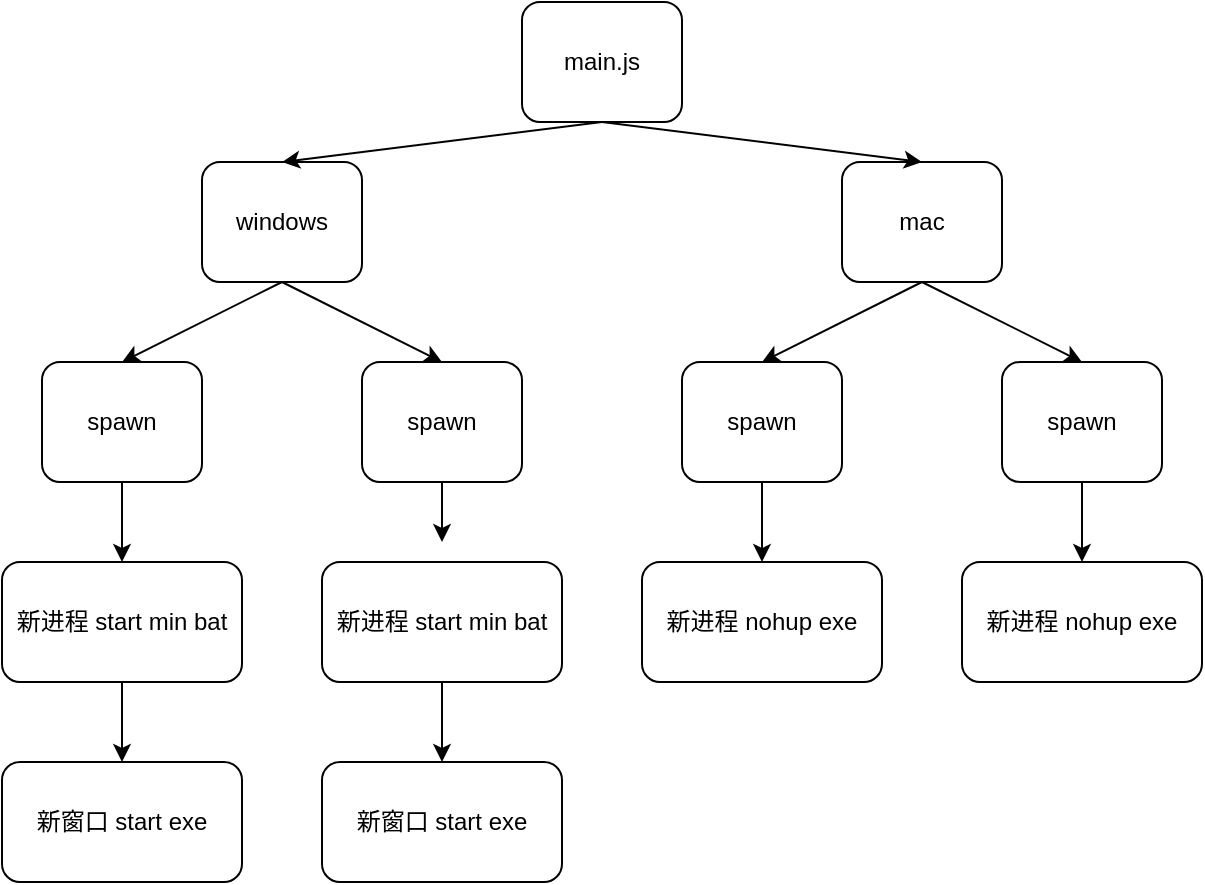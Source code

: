 <mxfile>
    <diagram id="5RWBcBZzTQWSLGtdabdd" name="Page-1">
        <mxGraphModel dx="5256" dy="568" grid="1" gridSize="10" guides="1" tooltips="1" connect="1" arrows="1" fold="1" page="1" pageScale="1" pageWidth="827" pageHeight="1169" math="0" shadow="0">
            <root>
                <mxCell id="0"/>
                <mxCell id="1" parent="0"/>
                <mxCell id="7UmhfNvI2700UzUcvCS3-1" style="edgeStyle=none;html=1;exitX=0.5;exitY=1;exitDx=0;exitDy=0;entryX=0.5;entryY=0;entryDx=0;entryDy=0;" edge="1" parent="1" source="7UmhfNvI2700UzUcvCS3-3" target="7UmhfNvI2700UzUcvCS3-15">
                    <mxGeometry relative="1" as="geometry"/>
                </mxCell>
                <mxCell id="7UmhfNvI2700UzUcvCS3-2" style="edgeStyle=none;html=1;exitX=0.5;exitY=1;exitDx=0;exitDy=0;entryX=0.5;entryY=0;entryDx=0;entryDy=0;" edge="1" parent="1" source="7UmhfNvI2700UzUcvCS3-3" target="7UmhfNvI2700UzUcvCS3-18">
                    <mxGeometry relative="1" as="geometry"/>
                </mxCell>
                <mxCell id="7UmhfNvI2700UzUcvCS3-3" value="mac" style="rounded=1;whiteSpace=wrap;html=1;" vertex="1" parent="1">
                    <mxGeometry x="-3601" y="160" width="80" height="60" as="geometry"/>
                </mxCell>
                <mxCell id="7UmhfNvI2700UzUcvCS3-4" style="edgeStyle=none;html=1;exitX=0.5;exitY=1;exitDx=0;exitDy=0;entryX=0.5;entryY=0;entryDx=0;entryDy=0;" edge="1" parent="1" source="7UmhfNvI2700UzUcvCS3-5" target="7UmhfNvI2700UzUcvCS3-7">
                    <mxGeometry relative="1" as="geometry"/>
                </mxCell>
                <mxCell id="7UmhfNvI2700UzUcvCS3-5" value="spawn" style="rounded=1;whiteSpace=wrap;html=1;" vertex="1" parent="1">
                    <mxGeometry x="-4001" y="260" width="80" height="60" as="geometry"/>
                </mxCell>
                <mxCell id="7UmhfNvI2700UzUcvCS3-6" style="edgeStyle=none;html=1;exitX=0.5;exitY=1;exitDx=0;exitDy=0;entryX=0.5;entryY=0;entryDx=0;entryDy=0;" edge="1" parent="1" source="7UmhfNvI2700UzUcvCS3-7" target="7UmhfNvI2700UzUcvCS3-10">
                    <mxGeometry relative="1" as="geometry"/>
                </mxCell>
                <mxCell id="7UmhfNvI2700UzUcvCS3-7" value="新进程 start min bat" style="rounded=1;whiteSpace=wrap;html=1;" vertex="1" parent="1">
                    <mxGeometry x="-4021" y="360" width="120" height="60" as="geometry"/>
                </mxCell>
                <mxCell id="7UmhfNvI2700UzUcvCS3-8" style="edgeStyle=none;html=1;exitX=0.5;exitY=1;exitDx=0;exitDy=0;" edge="1" parent="1" source="7UmhfNvI2700UzUcvCS3-9" target="7UmhfNvI2700UzUcvCS3-11">
                    <mxGeometry relative="1" as="geometry"/>
                </mxCell>
                <mxCell id="7UmhfNvI2700UzUcvCS3-9" value="新进程 start min bat" style="rounded=1;whiteSpace=wrap;html=1;" vertex="1" parent="1">
                    <mxGeometry x="-3861" y="360" width="120" height="60" as="geometry"/>
                </mxCell>
                <mxCell id="7UmhfNvI2700UzUcvCS3-10" value="新窗口 start exe" style="rounded=1;whiteSpace=wrap;html=1;" vertex="1" parent="1">
                    <mxGeometry x="-4021" y="460" width="120" height="60" as="geometry"/>
                </mxCell>
                <mxCell id="7UmhfNvI2700UzUcvCS3-11" value="新窗口 start exe" style="rounded=1;whiteSpace=wrap;html=1;" vertex="1" parent="1">
                    <mxGeometry x="-3861" y="460" width="120" height="60" as="geometry"/>
                </mxCell>
                <mxCell id="7UmhfNvI2700UzUcvCS3-12" style="edgeStyle=none;html=1;exitX=0.5;exitY=1;exitDx=0;exitDy=0;" edge="1" parent="1" source="7UmhfNvI2700UzUcvCS3-13">
                    <mxGeometry relative="1" as="geometry">
                        <mxPoint x="-3801.0" y="350" as="targetPoint"/>
                    </mxGeometry>
                </mxCell>
                <mxCell id="7UmhfNvI2700UzUcvCS3-13" value="spawn" style="rounded=1;whiteSpace=wrap;html=1;" vertex="1" parent="1">
                    <mxGeometry x="-3841" y="260" width="80" height="60" as="geometry"/>
                </mxCell>
                <mxCell id="7UmhfNvI2700UzUcvCS3-14" style="edgeStyle=none;html=1;exitX=0.5;exitY=1;exitDx=0;exitDy=0;entryX=0.5;entryY=0;entryDx=0;entryDy=0;" edge="1" parent="1" source="7UmhfNvI2700UzUcvCS3-15" target="7UmhfNvI2700UzUcvCS3-16">
                    <mxGeometry relative="1" as="geometry"/>
                </mxCell>
                <mxCell id="7UmhfNvI2700UzUcvCS3-15" value="spawn" style="rounded=1;whiteSpace=wrap;html=1;" vertex="1" parent="1">
                    <mxGeometry x="-3681" y="260" width="80" height="60" as="geometry"/>
                </mxCell>
                <mxCell id="7UmhfNvI2700UzUcvCS3-16" value="新进程 nohup exe" style="rounded=1;whiteSpace=wrap;html=1;" vertex="1" parent="1">
                    <mxGeometry x="-3701" y="360" width="120" height="60" as="geometry"/>
                </mxCell>
                <mxCell id="7UmhfNvI2700UzUcvCS3-17" style="edgeStyle=none;html=1;exitX=0.5;exitY=1;exitDx=0;exitDy=0;" edge="1" parent="1" source="7UmhfNvI2700UzUcvCS3-18" target="7UmhfNvI2700UzUcvCS3-25">
                    <mxGeometry relative="1" as="geometry"/>
                </mxCell>
                <mxCell id="7UmhfNvI2700UzUcvCS3-18" value="spawn" style="rounded=1;whiteSpace=wrap;html=1;" vertex="1" parent="1">
                    <mxGeometry x="-3521" y="260" width="80" height="60" as="geometry"/>
                </mxCell>
                <mxCell id="7UmhfNvI2700UzUcvCS3-19" style="edgeStyle=none;html=1;exitX=0.5;exitY=1;exitDx=0;exitDy=0;entryX=0.5;entryY=0;entryDx=0;entryDy=0;" edge="1" parent="1" source="7UmhfNvI2700UzUcvCS3-21" target="7UmhfNvI2700UzUcvCS3-5">
                    <mxGeometry relative="1" as="geometry"/>
                </mxCell>
                <mxCell id="7UmhfNvI2700UzUcvCS3-20" style="edgeStyle=none;html=1;exitX=0.5;exitY=1;exitDx=0;exitDy=0;entryX=0.5;entryY=0;entryDx=0;entryDy=0;" edge="1" parent="1" source="7UmhfNvI2700UzUcvCS3-21" target="7UmhfNvI2700UzUcvCS3-13">
                    <mxGeometry relative="1" as="geometry"/>
                </mxCell>
                <mxCell id="7UmhfNvI2700UzUcvCS3-21" value="windows" style="rounded=1;whiteSpace=wrap;html=1;" vertex="1" parent="1">
                    <mxGeometry x="-3921" y="160" width="80" height="60" as="geometry"/>
                </mxCell>
                <mxCell id="7UmhfNvI2700UzUcvCS3-22" style="edgeStyle=none;html=1;exitX=0.5;exitY=1;exitDx=0;exitDy=0;entryX=0.5;entryY=0;entryDx=0;entryDy=0;" edge="1" parent="1" source="7UmhfNvI2700UzUcvCS3-24" target="7UmhfNvI2700UzUcvCS3-21">
                    <mxGeometry relative="1" as="geometry"/>
                </mxCell>
                <mxCell id="7UmhfNvI2700UzUcvCS3-23" style="edgeStyle=none;html=1;exitX=0.5;exitY=1;exitDx=0;exitDy=0;entryX=0.5;entryY=0;entryDx=0;entryDy=0;" edge="1" parent="1" source="7UmhfNvI2700UzUcvCS3-24" target="7UmhfNvI2700UzUcvCS3-3">
                    <mxGeometry relative="1" as="geometry"/>
                </mxCell>
                <mxCell id="7UmhfNvI2700UzUcvCS3-24" value="main.js" style="rounded=1;whiteSpace=wrap;html=1;" vertex="1" parent="1">
                    <mxGeometry x="-3761" y="80" width="80" height="60" as="geometry"/>
                </mxCell>
                <mxCell id="7UmhfNvI2700UzUcvCS3-25" value="新进程 nohup exe" style="rounded=1;whiteSpace=wrap;html=1;" vertex="1" parent="1">
                    <mxGeometry x="-3541" y="360" width="120" height="60" as="geometry"/>
                </mxCell>
            </root>
        </mxGraphModel>
    </diagram>
</mxfile>